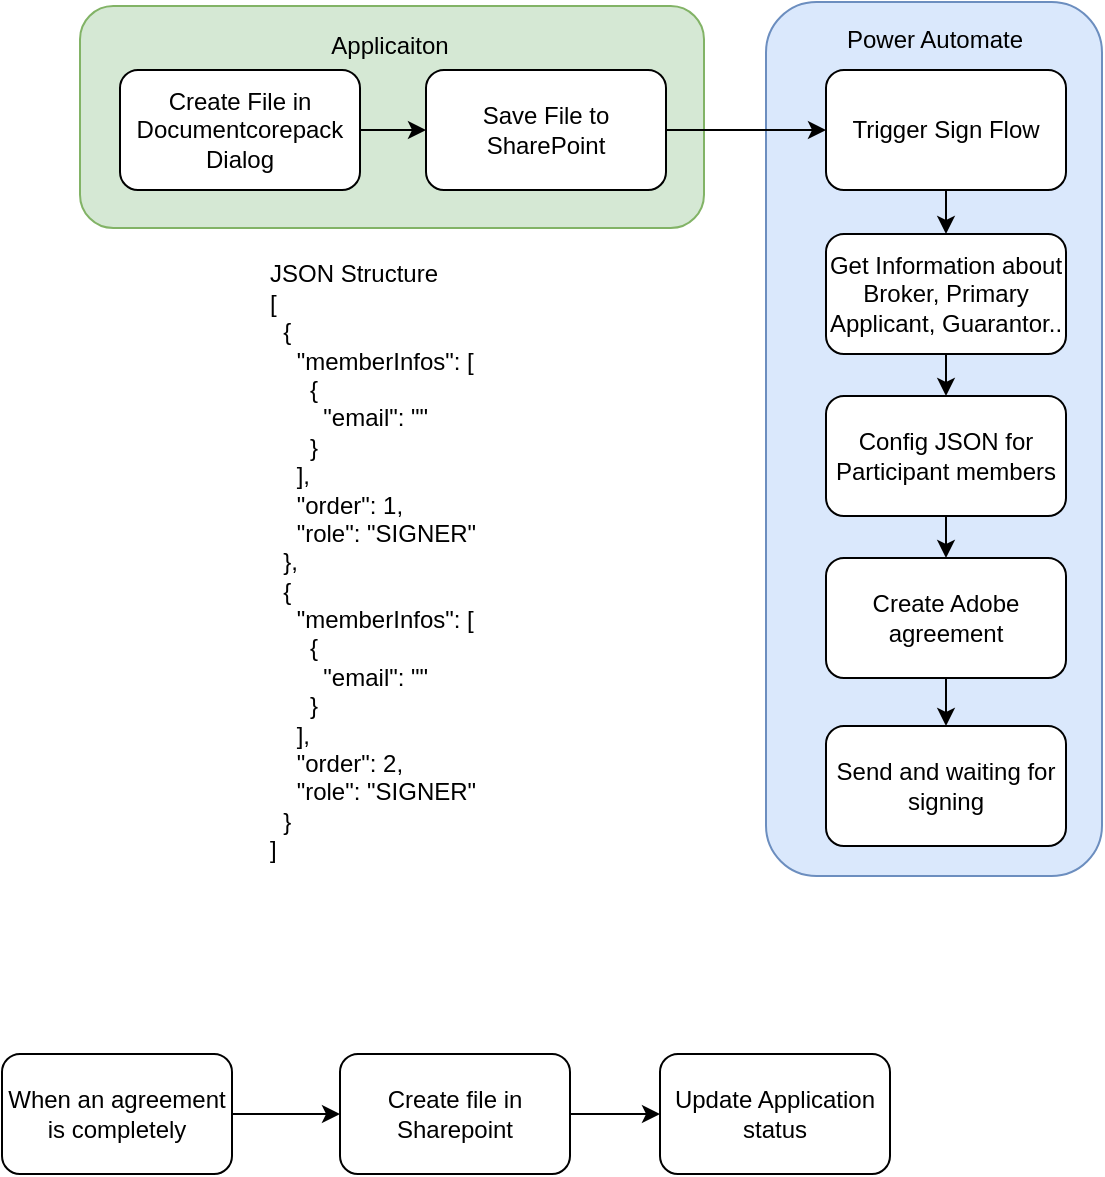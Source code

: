 <mxfile version="27.2.0" pages="3">
  <diagram name="Page-1" id="7DiAjgmVALet6FapzqIA">
    <mxGraphModel dx="786" dy="463" grid="0" gridSize="10" guides="1" tooltips="1" connect="1" arrows="1" fold="1" page="1" pageScale="1" pageWidth="850" pageHeight="1100" math="0" shadow="0">
      <root>
        <mxCell id="0" />
        <mxCell id="1" parent="0" />
        <mxCell id="8OCfHq_icY9kuJJwStb3-16" value="" style="rounded=1;whiteSpace=wrap;html=1;fillColor=#dae8fc;strokeColor=#6c8ebf;" parent="1" vertex="1">
          <mxGeometry x="512" y="448" width="168" height="437" as="geometry" />
        </mxCell>
        <mxCell id="8OCfHq_icY9kuJJwStb3-14" value="" style="rounded=1;whiteSpace=wrap;html=1;fillColor=#d5e8d4;strokeColor=#82b366;" parent="1" vertex="1">
          <mxGeometry x="169" y="450" width="312" height="111" as="geometry" />
        </mxCell>
        <mxCell id="8OCfHq_icY9kuJJwStb3-3" value="" style="edgeStyle=orthogonalEdgeStyle;rounded=0;orthogonalLoop=1;jettySize=auto;html=1;" parent="1" source="8OCfHq_icY9kuJJwStb3-1" target="8OCfHq_icY9kuJJwStb3-2" edge="1">
          <mxGeometry relative="1" as="geometry" />
        </mxCell>
        <mxCell id="8OCfHq_icY9kuJJwStb3-1" value="Create File in Documentcorepack Dialog" style="rounded=1;whiteSpace=wrap;html=1;" parent="1" vertex="1">
          <mxGeometry x="189" y="482" width="120" height="60" as="geometry" />
        </mxCell>
        <mxCell id="8OCfHq_icY9kuJJwStb3-5" value="" style="edgeStyle=orthogonalEdgeStyle;rounded=0;orthogonalLoop=1;jettySize=auto;html=1;" parent="1" source="8OCfHq_icY9kuJJwStb3-2" target="8OCfHq_icY9kuJJwStb3-4" edge="1">
          <mxGeometry relative="1" as="geometry" />
        </mxCell>
        <mxCell id="8OCfHq_icY9kuJJwStb3-2" value="Save File to SharePoint" style="rounded=1;whiteSpace=wrap;html=1;" parent="1" vertex="1">
          <mxGeometry x="342" y="482" width="120" height="60" as="geometry" />
        </mxCell>
        <mxCell id="8OCfHq_icY9kuJJwStb3-7" value="" style="edgeStyle=orthogonalEdgeStyle;rounded=0;orthogonalLoop=1;jettySize=auto;html=1;" parent="1" source="8OCfHq_icY9kuJJwStb3-4" target="8OCfHq_icY9kuJJwStb3-6" edge="1">
          <mxGeometry relative="1" as="geometry" />
        </mxCell>
        <mxCell id="8OCfHq_icY9kuJJwStb3-4" value="Trigger Sign Flow" style="rounded=1;whiteSpace=wrap;html=1;" parent="1" vertex="1">
          <mxGeometry x="542" y="482" width="120" height="60" as="geometry" />
        </mxCell>
        <mxCell id="8OCfHq_icY9kuJJwStb3-9" value="" style="edgeStyle=orthogonalEdgeStyle;rounded=0;orthogonalLoop=1;jettySize=auto;html=1;" parent="1" source="8OCfHq_icY9kuJJwStb3-6" target="8OCfHq_icY9kuJJwStb3-8" edge="1">
          <mxGeometry relative="1" as="geometry" />
        </mxCell>
        <mxCell id="8OCfHq_icY9kuJJwStb3-6" value="Get Information about Broker, Primary Applicant, Guarantor.." style="rounded=1;whiteSpace=wrap;html=1;" parent="1" vertex="1">
          <mxGeometry x="542" y="564" width="120" height="60" as="geometry" />
        </mxCell>
        <mxCell id="8OCfHq_icY9kuJJwStb3-11" value="" style="edgeStyle=orthogonalEdgeStyle;rounded=0;orthogonalLoop=1;jettySize=auto;html=1;" parent="1" source="8OCfHq_icY9kuJJwStb3-8" target="8OCfHq_icY9kuJJwStb3-10" edge="1">
          <mxGeometry relative="1" as="geometry" />
        </mxCell>
        <mxCell id="8OCfHq_icY9kuJJwStb3-8" value="Config JSON for Participant members" style="rounded=1;whiteSpace=wrap;html=1;" parent="1" vertex="1">
          <mxGeometry x="542" y="645" width="120" height="60" as="geometry" />
        </mxCell>
        <mxCell id="8OCfHq_icY9kuJJwStb3-13" value="" style="edgeStyle=orthogonalEdgeStyle;rounded=0;orthogonalLoop=1;jettySize=auto;html=1;" parent="1" source="8OCfHq_icY9kuJJwStb3-10" target="8OCfHq_icY9kuJJwStb3-12" edge="1">
          <mxGeometry relative="1" as="geometry" />
        </mxCell>
        <mxCell id="8OCfHq_icY9kuJJwStb3-10" value="Create Adobe agreement" style="rounded=1;whiteSpace=wrap;html=1;" parent="1" vertex="1">
          <mxGeometry x="542" y="726" width="120" height="60" as="geometry" />
        </mxCell>
        <mxCell id="8OCfHq_icY9kuJJwStb3-12" value="Send and waiting for signing" style="rounded=1;whiteSpace=wrap;html=1;" parent="1" vertex="1">
          <mxGeometry x="542" y="810" width="120" height="60" as="geometry" />
        </mxCell>
        <mxCell id="8OCfHq_icY9kuJJwStb3-15" value="Applicaiton" style="text;html=1;align=center;verticalAlign=middle;whiteSpace=wrap;rounded=0;" parent="1" vertex="1">
          <mxGeometry x="294" y="455" width="60" height="30" as="geometry" />
        </mxCell>
        <mxCell id="8OCfHq_icY9kuJJwStb3-17" value="Power Automate" style="text;html=1;align=center;verticalAlign=middle;whiteSpace=wrap;rounded=0;" parent="1" vertex="1">
          <mxGeometry x="536.5" y="452" width="119" height="30" as="geometry" />
        </mxCell>
        <mxCell id="8OCfHq_icY9kuJJwStb3-20" value="&lt;div&gt;JSON Structure&lt;/div&gt;&lt;div&gt;[&lt;/div&gt;&lt;div&gt;&amp;nbsp; {&lt;/div&gt;&lt;div&gt;&amp;nbsp; &amp;nbsp; &quot;memberInfos&quot;: [&lt;/div&gt;&lt;div&gt;&amp;nbsp; &amp;nbsp; &amp;nbsp; {&lt;/div&gt;&lt;div&gt;&amp;nbsp; &amp;nbsp; &amp;nbsp; &amp;nbsp; &quot;email&quot;: &quot;&quot;&lt;/div&gt;&lt;div&gt;&amp;nbsp; &amp;nbsp; &amp;nbsp; }&lt;/div&gt;&lt;div&gt;&amp;nbsp; &amp;nbsp; ],&lt;/div&gt;&lt;div&gt;&amp;nbsp; &amp;nbsp; &quot;order&quot;: 1,&lt;/div&gt;&lt;div&gt;&amp;nbsp; &amp;nbsp; &quot;role&quot;: &quot;SIGNER&quot;&lt;/div&gt;&lt;div&gt;&amp;nbsp; },&lt;/div&gt;&lt;div&gt;&amp;nbsp; {&lt;/div&gt;&lt;div&gt;&amp;nbsp; &amp;nbsp; &quot;memberInfos&quot;: [&lt;/div&gt;&lt;div&gt;&amp;nbsp; &amp;nbsp; &amp;nbsp; {&lt;/div&gt;&lt;div&gt;&amp;nbsp; &amp;nbsp; &amp;nbsp; &amp;nbsp; &quot;email&quot;: &quot;&quot;&lt;/div&gt;&lt;div&gt;&amp;nbsp; &amp;nbsp; &amp;nbsp; }&lt;/div&gt;&lt;div&gt;&amp;nbsp; &amp;nbsp; ],&lt;/div&gt;&lt;div&gt;&amp;nbsp; &amp;nbsp; &quot;order&quot;: 2,&lt;/div&gt;&lt;div&gt;&amp;nbsp; &amp;nbsp; &quot;role&quot;: &quot;SIGNER&quot;&lt;/div&gt;&lt;div&gt;&amp;nbsp; }&lt;/div&gt;&lt;div style=&quot;&quot;&gt;]&lt;/div&gt;" style="text;html=1;align=left;verticalAlign=middle;whiteSpace=wrap;rounded=0;" parent="1" vertex="1">
          <mxGeometry x="262" y="632" width="158" height="191" as="geometry" />
        </mxCell>
        <mxCell id="8OCfHq_icY9kuJJwStb3-23" value="" style="edgeStyle=orthogonalEdgeStyle;rounded=0;orthogonalLoop=1;jettySize=auto;html=1;" parent="1" source="8OCfHq_icY9kuJJwStb3-21" target="8OCfHq_icY9kuJJwStb3-22" edge="1">
          <mxGeometry relative="1" as="geometry" />
        </mxCell>
        <mxCell id="8OCfHq_icY9kuJJwStb3-21" value="When an agreement is completely" style="rounded=1;whiteSpace=wrap;html=1;" parent="1" vertex="1">
          <mxGeometry x="130" y="974" width="115" height="60" as="geometry" />
        </mxCell>
        <mxCell id="8OCfHq_icY9kuJJwStb3-25" value="" style="edgeStyle=orthogonalEdgeStyle;rounded=0;orthogonalLoop=1;jettySize=auto;html=1;" parent="1" source="8OCfHq_icY9kuJJwStb3-22" target="8OCfHq_icY9kuJJwStb3-24" edge="1">
          <mxGeometry relative="1" as="geometry" />
        </mxCell>
        <mxCell id="8OCfHq_icY9kuJJwStb3-22" value="Create file in Sharepoint" style="rounded=1;whiteSpace=wrap;html=1;" parent="1" vertex="1">
          <mxGeometry x="299" y="974" width="115" height="60" as="geometry" />
        </mxCell>
        <mxCell id="8OCfHq_icY9kuJJwStb3-24" value="Update Application status" style="rounded=1;whiteSpace=wrap;html=1;" parent="1" vertex="1">
          <mxGeometry x="459" y="974" width="115" height="60" as="geometry" />
        </mxCell>
      </root>
    </mxGraphModel>
  </diagram>
  <diagram id="gwiC3z3LZP4iS77--QXu" name="Page-2">
    <mxGraphModel dx="925" dy="585" grid="0" gridSize="10" guides="1" tooltips="1" connect="1" arrows="1" fold="1" page="1" pageScale="1" pageWidth="850" pageHeight="1100" math="0" shadow="0">
      <root>
        <mxCell id="0" />
        <mxCell id="1" parent="0" />
        <mxCell id="dgTQlNhQkubSeavJccWq-7" style="edgeStyle=orthogonalEdgeStyle;rounded=0;orthogonalLoop=1;jettySize=auto;html=1;entryX=0;entryY=0.5;entryDx=0;entryDy=0;" edge="1" parent="1" source="dgTQlNhQkubSeavJccWq-1" target="dgTQlNhQkubSeavJccWq-2">
          <mxGeometry relative="1" as="geometry" />
        </mxCell>
        <mxCell id="dgTQlNhQkubSeavJccWq-1" value="Ingest Data" style="rounded=1;whiteSpace=wrap;html=1;" vertex="1" parent="1">
          <mxGeometry x="261" y="155" width="77" height="84" as="geometry" />
        </mxCell>
        <mxCell id="dgTQlNhQkubSeavJccWq-13" style="edgeStyle=orthogonalEdgeStyle;rounded=0;orthogonalLoop=1;jettySize=auto;html=1;entryX=0;entryY=0.5;entryDx=0;entryDy=0;" edge="1" parent="1" source="dgTQlNhQkubSeavJccWq-2" target="dgTQlNhQkubSeavJccWq-3">
          <mxGeometry relative="1" as="geometry" />
        </mxCell>
        <mxCell id="dgTQlNhQkubSeavJccWq-2" value="Data Warehouse&lt;br&gt;(Table, View, Store Procedure)" style="rounded=1;whiteSpace=wrap;html=1;fillColor=#ffe6cc;strokeColor=#d79b00;" vertex="1" parent="1">
          <mxGeometry x="452" y="134" width="91" height="126" as="geometry" />
        </mxCell>
        <mxCell id="dgTQlNhQkubSeavJccWq-18" value="" style="edgeStyle=orthogonalEdgeStyle;rounded=0;orthogonalLoop=1;jettySize=auto;html=1;" edge="1" parent="1" source="dgTQlNhQkubSeavJccWq-3" target="dgTQlNhQkubSeavJccWq-17">
          <mxGeometry relative="1" as="geometry" />
        </mxCell>
        <mxCell id="dgTQlNhQkubSeavJccWq-3" value="Data Mart" style="rounded=1;whiteSpace=wrap;html=1;" vertex="1" parent="1">
          <mxGeometry x="628" y="255" width="91" height="48" as="geometry" />
        </mxCell>
        <mxCell id="dgTQlNhQkubSeavJccWq-5" style="edgeStyle=orthogonalEdgeStyle;rounded=0;orthogonalLoop=1;jettySize=auto;html=1;entryX=0;entryY=0.5;entryDx=0;entryDy=0;" edge="1" parent="1" source="dgTQlNhQkubSeavJccWq-4" target="dgTQlNhQkubSeavJccWq-1">
          <mxGeometry relative="1" as="geometry" />
        </mxCell>
        <mxCell id="dgTQlNhQkubSeavJccWq-4" value="" style="shape=cylinder3;whiteSpace=wrap;html=1;boundedLbl=1;backgroundOutline=1;size=15;" vertex="1" parent="1">
          <mxGeometry x="114" y="93" width="43" height="59" as="geometry" />
        </mxCell>
        <mxCell id="dgTQlNhQkubSeavJccWq-6" value="ADF" style="text;html=1;align=center;verticalAlign=middle;whiteSpace=wrap;rounded=0;" vertex="1" parent="1">
          <mxGeometry x="269.5" y="122" width="60" height="30" as="geometry" />
        </mxCell>
        <mxCell id="dgTQlNhQkubSeavJccWq-8" value="ETL/ELT" style="text;html=1;align=center;verticalAlign=middle;whiteSpace=wrap;rounded=0;" vertex="1" parent="1">
          <mxGeometry x="363" y="166" width="60" height="30" as="geometry" />
        </mxCell>
        <mxCell id="dgTQlNhQkubSeavJccWq-10" value="SparkSQL" style="text;html=1;align=center;verticalAlign=middle;whiteSpace=wrap;rounded=0;" vertex="1" parent="1">
          <mxGeometry x="363" y="209" width="60" height="30" as="geometry" />
        </mxCell>
        <mxCell id="dgTQlNhQkubSeavJccWq-16" value="" style="edgeStyle=orthogonalEdgeStyle;rounded=0;orthogonalLoop=1;jettySize=auto;html=1;" edge="1" parent="1" source="dgTQlNhQkubSeavJccWq-12" target="dgTQlNhQkubSeavJccWq-15">
          <mxGeometry relative="1" as="geometry" />
        </mxCell>
        <mxCell id="dgTQlNhQkubSeavJccWq-12" value="Data Mart" style="rounded=1;whiteSpace=wrap;html=1;" vertex="1" parent="1">
          <mxGeometry x="628" y="94" width="91" height="61" as="geometry" />
        </mxCell>
        <mxCell id="dgTQlNhQkubSeavJccWq-14" style="edgeStyle=orthogonalEdgeStyle;rounded=0;orthogonalLoop=1;jettySize=auto;html=1;entryX=0.007;entryY=0.447;entryDx=0;entryDy=0;entryPerimeter=0;" edge="1" parent="1" source="dgTQlNhQkubSeavJccWq-2" target="dgTQlNhQkubSeavJccWq-12">
          <mxGeometry relative="1" as="geometry" />
        </mxCell>
        <mxCell id="dgTQlNhQkubSeavJccWq-15" value="REPORT" style="whiteSpace=wrap;html=1;rounded=1;" vertex="1" parent="1">
          <mxGeometry x="752" y="95" width="88" height="60" as="geometry" />
        </mxCell>
        <mxCell id="dgTQlNhQkubSeavJccWq-17" value="REPORT" style="whiteSpace=wrap;html=1;rounded=1;" vertex="1" parent="1">
          <mxGeometry x="758" y="249" width="77" height="60" as="geometry" />
        </mxCell>
        <mxCell id="dgTQlNhQkubSeavJccWq-20" style="edgeStyle=orthogonalEdgeStyle;rounded=0;orthogonalLoop=1;jettySize=auto;html=1;entryX=0;entryY=0.5;entryDx=0;entryDy=0;" edge="1" parent="1" source="dgTQlNhQkubSeavJccWq-19" target="dgTQlNhQkubSeavJccWq-1">
          <mxGeometry relative="1" as="geometry" />
        </mxCell>
        <mxCell id="dgTQlNhQkubSeavJccWq-19" value="" style="shape=cylinder3;whiteSpace=wrap;html=1;boundedLbl=1;backgroundOutline=1;size=15;" vertex="1" parent="1">
          <mxGeometry x="114" y="167.5" width="43" height="59" as="geometry" />
        </mxCell>
      </root>
    </mxGraphModel>
  </diagram>
  <diagram id="fImYNiwVyfafrJQ-PVA5" name="Page-3">
    <mxGraphModel dx="749" dy="473" grid="0" gridSize="10" guides="1" tooltips="1" connect="1" arrows="1" fold="1" page="1" pageScale="1" pageWidth="850" pageHeight="1100" math="0" shadow="0">
      <root>
        <mxCell id="0" />
        <mxCell id="1" parent="0" />
        <mxCell id="a03z0je2vC53sIYxfA7j-41" value="" style="rounded=1;whiteSpace=wrap;html=1;arcSize=9;fillColor=#fff2cc;strokeColor=#d6b656;" vertex="1" parent="1">
          <mxGeometry x="142" y="469" width="301" height="346" as="geometry" />
        </mxCell>
        <mxCell id="a03z0je2vC53sIYxfA7j-40" value="" style="rounded=0;whiteSpace=wrap;html=1;" vertex="1" parent="1">
          <mxGeometry x="170" y="508" width="247" height="85" as="geometry" />
        </mxCell>
        <mxCell id="a03z0je2vC53sIYxfA7j-39" value="" style="rounded=0;whiteSpace=wrap;html=1;" vertex="1" parent="1">
          <mxGeometry x="170" y="618" width="247" height="176" as="geometry" />
        </mxCell>
        <mxCell id="a03z0je2vC53sIYxfA7j-1" value="" style="image;aspect=fixed;html=1;points=[];align=center;fontSize=12;image=img/lib/azure2/analytics/Power_Platform.svg;" vertex="1" parent="1">
          <mxGeometry x="164" y="245" width="82.1" height="86" as="geometry" />
        </mxCell>
        <mxCell id="a03z0je2vC53sIYxfA7j-3" value="" style="image;aspect=fixed;html=1;points=[];align=center;fontSize=12;image=img/lib/azure2/power_platform/PowerAutomate.svg;" vertex="1" parent="1">
          <mxGeometry x="362.5" y="245" width="68" height="53.84" as="geometry" />
        </mxCell>
        <mxCell id="a03z0je2vC53sIYxfA7j-4" value="" style="image;aspect=fixed;html=1;points=[];align=center;fontSize=12;image=img/lib/azure2/power_platform/PowerBI.svg;" vertex="1" parent="1">
          <mxGeometry x="371" y="331" width="51" height="68" as="geometry" />
        </mxCell>
        <mxCell id="a03z0je2vC53sIYxfA7j-5" value="Worker" style="shape=umlActor;verticalLabelPosition=bottom;verticalAlign=top;html=1;outlineConnect=0;" vertex="1" parent="1">
          <mxGeometry x="612" y="136" width="30" height="60" as="geometry" />
        </mxCell>
        <mxCell id="a03z0je2vC53sIYxfA7j-6" value="" style="shape=image;html=1;verticalAlign=top;verticalLabelPosition=bottom;labelBackgroundColor=#ffffff;imageAspect=0;aspect=fixed;image=https://cdn2.iconfinder.com/data/icons/essential-web-4/50/content-form-application-article-paper-128.png" vertex="1" parent="1">
          <mxGeometry x="686" y="148" width="46" height="46" as="geometry" />
        </mxCell>
        <mxCell id="a03z0je2vC53sIYxfA7j-14" style="edgeStyle=orthogonalEdgeStyle;rounded=0;orthogonalLoop=1;jettySize=auto;html=1;" edge="1" parent="1" source="a03z0je2vC53sIYxfA7j-7" target="a03z0je2vC53sIYxfA7j-10">
          <mxGeometry relative="1" as="geometry" />
        </mxCell>
        <mxCell id="a03z0je2vC53sIYxfA7j-7" value="Paper form" style="text;html=1;align=center;verticalAlign=middle;whiteSpace=wrap;rounded=0;" vertex="1" parent="1">
          <mxGeometry x="673.75" y="196" width="70.5" height="30" as="geometry" />
        </mxCell>
        <mxCell id="a03z0je2vC53sIYxfA7j-9" style="edgeStyle=orthogonalEdgeStyle;rounded=0;orthogonalLoop=1;jettySize=auto;html=1;entryX=0.041;entryY=0.392;entryDx=0;entryDy=0;entryPerimeter=0;" edge="1" parent="1" source="a03z0je2vC53sIYxfA7j-5" target="a03z0je2vC53sIYxfA7j-6">
          <mxGeometry relative="1" as="geometry" />
        </mxCell>
        <mxCell id="a03z0je2vC53sIYxfA7j-16" value="" style="edgeStyle=orthogonalEdgeStyle;rounded=0;orthogonalLoop=1;jettySize=auto;html=1;" edge="1" parent="1" source="a03z0je2vC53sIYxfA7j-10" target="a03z0je2vC53sIYxfA7j-15">
          <mxGeometry relative="1" as="geometry" />
        </mxCell>
        <mxCell id="a03z0je2vC53sIYxfA7j-10" value="" style="image;aspect=fixed;html=1;points=[];align=center;fontSize=12;image=img/lib/azure2/compute/Maintenance_Configuration.svg;" vertex="1" parent="1">
          <mxGeometry x="683" y="268" width="52.06" height="49" as="geometry" />
        </mxCell>
        <mxCell id="a03z0je2vC53sIYxfA7j-11" value="Maintenance Department" style="text;html=1;align=center;verticalAlign=middle;whiteSpace=wrap;rounded=0;" vertex="1" parent="1">
          <mxGeometry x="606" y="277.5" width="70.5" height="30" as="geometry" />
        </mxCell>
        <mxCell id="a03z0je2vC53sIYxfA7j-19" value="" style="edgeStyle=orthogonalEdgeStyle;rounded=0;orthogonalLoop=1;jettySize=auto;html=1;" edge="1" parent="1" source="a03z0je2vC53sIYxfA7j-15" target="a03z0je2vC53sIYxfA7j-18">
          <mxGeometry relative="1" as="geometry" />
        </mxCell>
        <mxCell id="a03z0je2vC53sIYxfA7j-15" value="" style="sketch=0;aspect=fixed;pointerEvents=1;shadow=0;dashed=0;html=1;strokeColor=none;labelPosition=center;verticalLabelPosition=bottom;verticalAlign=top;align=center;fillColor=#00188D;shape=mxgraph.mscae.enterprise.maintenance" vertex="1" parent="1">
          <mxGeometry x="692.23" y="352" width="33.54" height="43" as="geometry" />
        </mxCell>
        <mxCell id="a03z0je2vC53sIYxfA7j-17" value="Resolve issue" style="text;html=1;align=center;verticalAlign=middle;whiteSpace=wrap;rounded=0;" vertex="1" parent="1">
          <mxGeometry x="608" y="358.5" width="70.5" height="30" as="geometry" />
        </mxCell>
        <mxCell id="a03z0je2vC53sIYxfA7j-18" value="" style="outlineConnect=0;dashed=0;verticalLabelPosition=bottom;verticalAlign=top;align=center;html=1;shape=mxgraph.aws3.efs_share;fillColor=#E05243;gradientColor=none;" vertex="1" parent="1">
          <mxGeometry x="687" y="434" width="44" height="48" as="geometry" />
        </mxCell>
        <mxCell id="a03z0je2vC53sIYxfA7j-20" value="Storage" style="text;html=1;align=center;verticalAlign=middle;whiteSpace=wrap;rounded=0;" vertex="1" parent="1">
          <mxGeometry x="606" y="447" width="70.5" height="30" as="geometry" />
        </mxCell>
        <mxCell id="a03z0je2vC53sIYxfA7j-21" value="Worker" style="shape=umlActor;verticalLabelPosition=bottom;verticalAlign=top;html=1;outlineConnect=0;" vertex="1" parent="1">
          <mxGeometry x="642.9" y="535" width="30" height="60" as="geometry" />
        </mxCell>
        <mxCell id="a03z0je2vC53sIYxfA7j-22" value="" style="shape=image;html=1;verticalAlign=top;verticalLabelPosition=bottom;labelBackgroundColor=#ffffff;imageAspect=0;aspect=fixed;image=https://cdn2.iconfinder.com/data/icons/essential-web-4/50/content-form-application-article-paper-128.png" vertex="1" parent="1">
          <mxGeometry x="716.9" y="547" width="46" height="46" as="geometry" />
        </mxCell>
        <mxCell id="a03z0je2vC53sIYxfA7j-23" style="edgeStyle=orthogonalEdgeStyle;rounded=0;orthogonalLoop=1;jettySize=auto;html=1;" edge="1" parent="1" source="a03z0je2vC53sIYxfA7j-24">
          <mxGeometry relative="1" as="geometry">
            <mxPoint x="739.9" y="667" as="targetPoint" />
          </mxGeometry>
        </mxCell>
        <mxCell id="a03z0je2vC53sIYxfA7j-24" value="Paper form" style="text;html=1;align=center;verticalAlign=middle;whiteSpace=wrap;rounded=0;" vertex="1" parent="1">
          <mxGeometry x="704.65" y="595" width="70.5" height="30" as="geometry" />
        </mxCell>
        <mxCell id="a03z0je2vC53sIYxfA7j-25" style="edgeStyle=orthogonalEdgeStyle;rounded=0;orthogonalLoop=1;jettySize=auto;html=1;entryX=0.041;entryY=0.392;entryDx=0;entryDy=0;entryPerimeter=0;" edge="1" parent="1" source="a03z0je2vC53sIYxfA7j-21" target="a03z0je2vC53sIYxfA7j-22">
          <mxGeometry relative="1" as="geometry" />
        </mxCell>
        <mxCell id="a03z0je2vC53sIYxfA7j-32" value="" style="outlineConnect=0;dashed=0;verticalLabelPosition=bottom;verticalAlign=top;align=center;html=1;shape=mxgraph.aws3.efs_share;fillColor=#E05243;gradientColor=none;" vertex="1" parent="1">
          <mxGeometry x="717" y="678" width="44" height="48" as="geometry" />
        </mxCell>
        <mxCell id="a03z0je2vC53sIYxfA7j-33" value="Storage" style="text;html=1;align=center;verticalAlign=middle;whiteSpace=wrap;rounded=0;" vertex="1" parent="1">
          <mxGeometry x="636" y="691" width="70.5" height="30" as="geometry" />
        </mxCell>
        <mxCell id="a03z0je2vC53sIYxfA7j-34" value="User Interface" style="rounded=1;whiteSpace=wrap;html=1;" vertex="1" parent="1">
          <mxGeometry x="242.03" y="520" width="160.9" height="60" as="geometry" />
        </mxCell>
        <mxCell id="a03z0je2vC53sIYxfA7j-2" value="" style="image;aspect=fixed;html=1;points=[];align=center;fontSize=12;image=img/lib/azure2/power_platform/PowerApps.svg;" vertex="1" parent="1">
          <mxGeometry x="187.93" y="530" width="44.87" height="43" as="geometry" />
        </mxCell>
        <mxCell id="a03z0je2vC53sIYxfA7j-35" value="Automation Process" style="rounded=1;whiteSpace=wrap;html=1;" vertex="1" parent="1">
          <mxGeometry x="246.1" y="634" width="160.9" height="60" as="geometry" />
        </mxCell>
        <mxCell id="a03z0je2vC53sIYxfA7j-36" value="" style="image;aspect=fixed;html=1;points=[];align=center;fontSize=12;image=img/lib/azure2/power_platform/PowerAutomate.svg;" vertex="1" parent="1">
          <mxGeometry x="192" y="645.58" width="46.53" height="36.84" as="geometry" />
        </mxCell>
        <mxCell id="a03z0je2vC53sIYxfA7j-37" value="Storage" style="rounded=1;whiteSpace=wrap;html=1;" vertex="1" parent="1">
          <mxGeometry x="246.1" y="720" width="160.9" height="60" as="geometry" />
        </mxCell>
        <mxCell id="a03z0je2vC53sIYxfA7j-38" value="" style="shape=image;html=1;verticalAlign=top;verticalLabelPosition=bottom;labelBackgroundColor=#ffffff;imageAspect=0;aspect=fixed;image=https://cdn0.iconfinder.com/data/icons/logos-microsoft-office-365/128/Microsoft_Office-09-128.png" vertex="1" parent="1">
          <mxGeometry x="187.93" y="723.5" width="53" height="53" as="geometry" />
        </mxCell>
        <mxCell id="a03z0je2vC53sIYxfA7j-43" value="" style="shape=singleArrow;direction=north;whiteSpace=wrap;html=1;fillColor=#f8cecc;strokeColor=#b85450;" vertex="1" parent="1">
          <mxGeometry x="269" y="594" width="15" height="24" as="geometry" />
        </mxCell>
        <mxCell id="a03z0je2vC53sIYxfA7j-44" value="" style="shape=singleArrow;direction=north;whiteSpace=wrap;html=1;rotation=180;fillColor=#d5e8d4;strokeColor=#82b366;" vertex="1" parent="1">
          <mxGeometry x="314.98" y="593" width="15" height="24" as="geometry" />
        </mxCell>
        <mxCell id="a03z0je2vC53sIYxfA7j-45" value="APPLICATION" style="text;html=1;align=center;verticalAlign=middle;whiteSpace=wrap;rounded=0;" vertex="1" parent="1">
          <mxGeometry x="253" y="469" width="89.5" height="30" as="geometry" />
        </mxCell>
        <mxCell id="a03z0je2vC53sIYxfA7j-47" value="" style="edgeStyle=none;orthogonalLoop=1;jettySize=auto;html=1;rounded=0;" edge="1" parent="1">
          <mxGeometry width="100" relative="1" as="geometry">
            <mxPoint x="380" y="842" as="sourcePoint" />
            <mxPoint x="480" y="842" as="targetPoint" />
            <Array as="points" />
          </mxGeometry>
        </mxCell>
      </root>
    </mxGraphModel>
  </diagram>
</mxfile>
